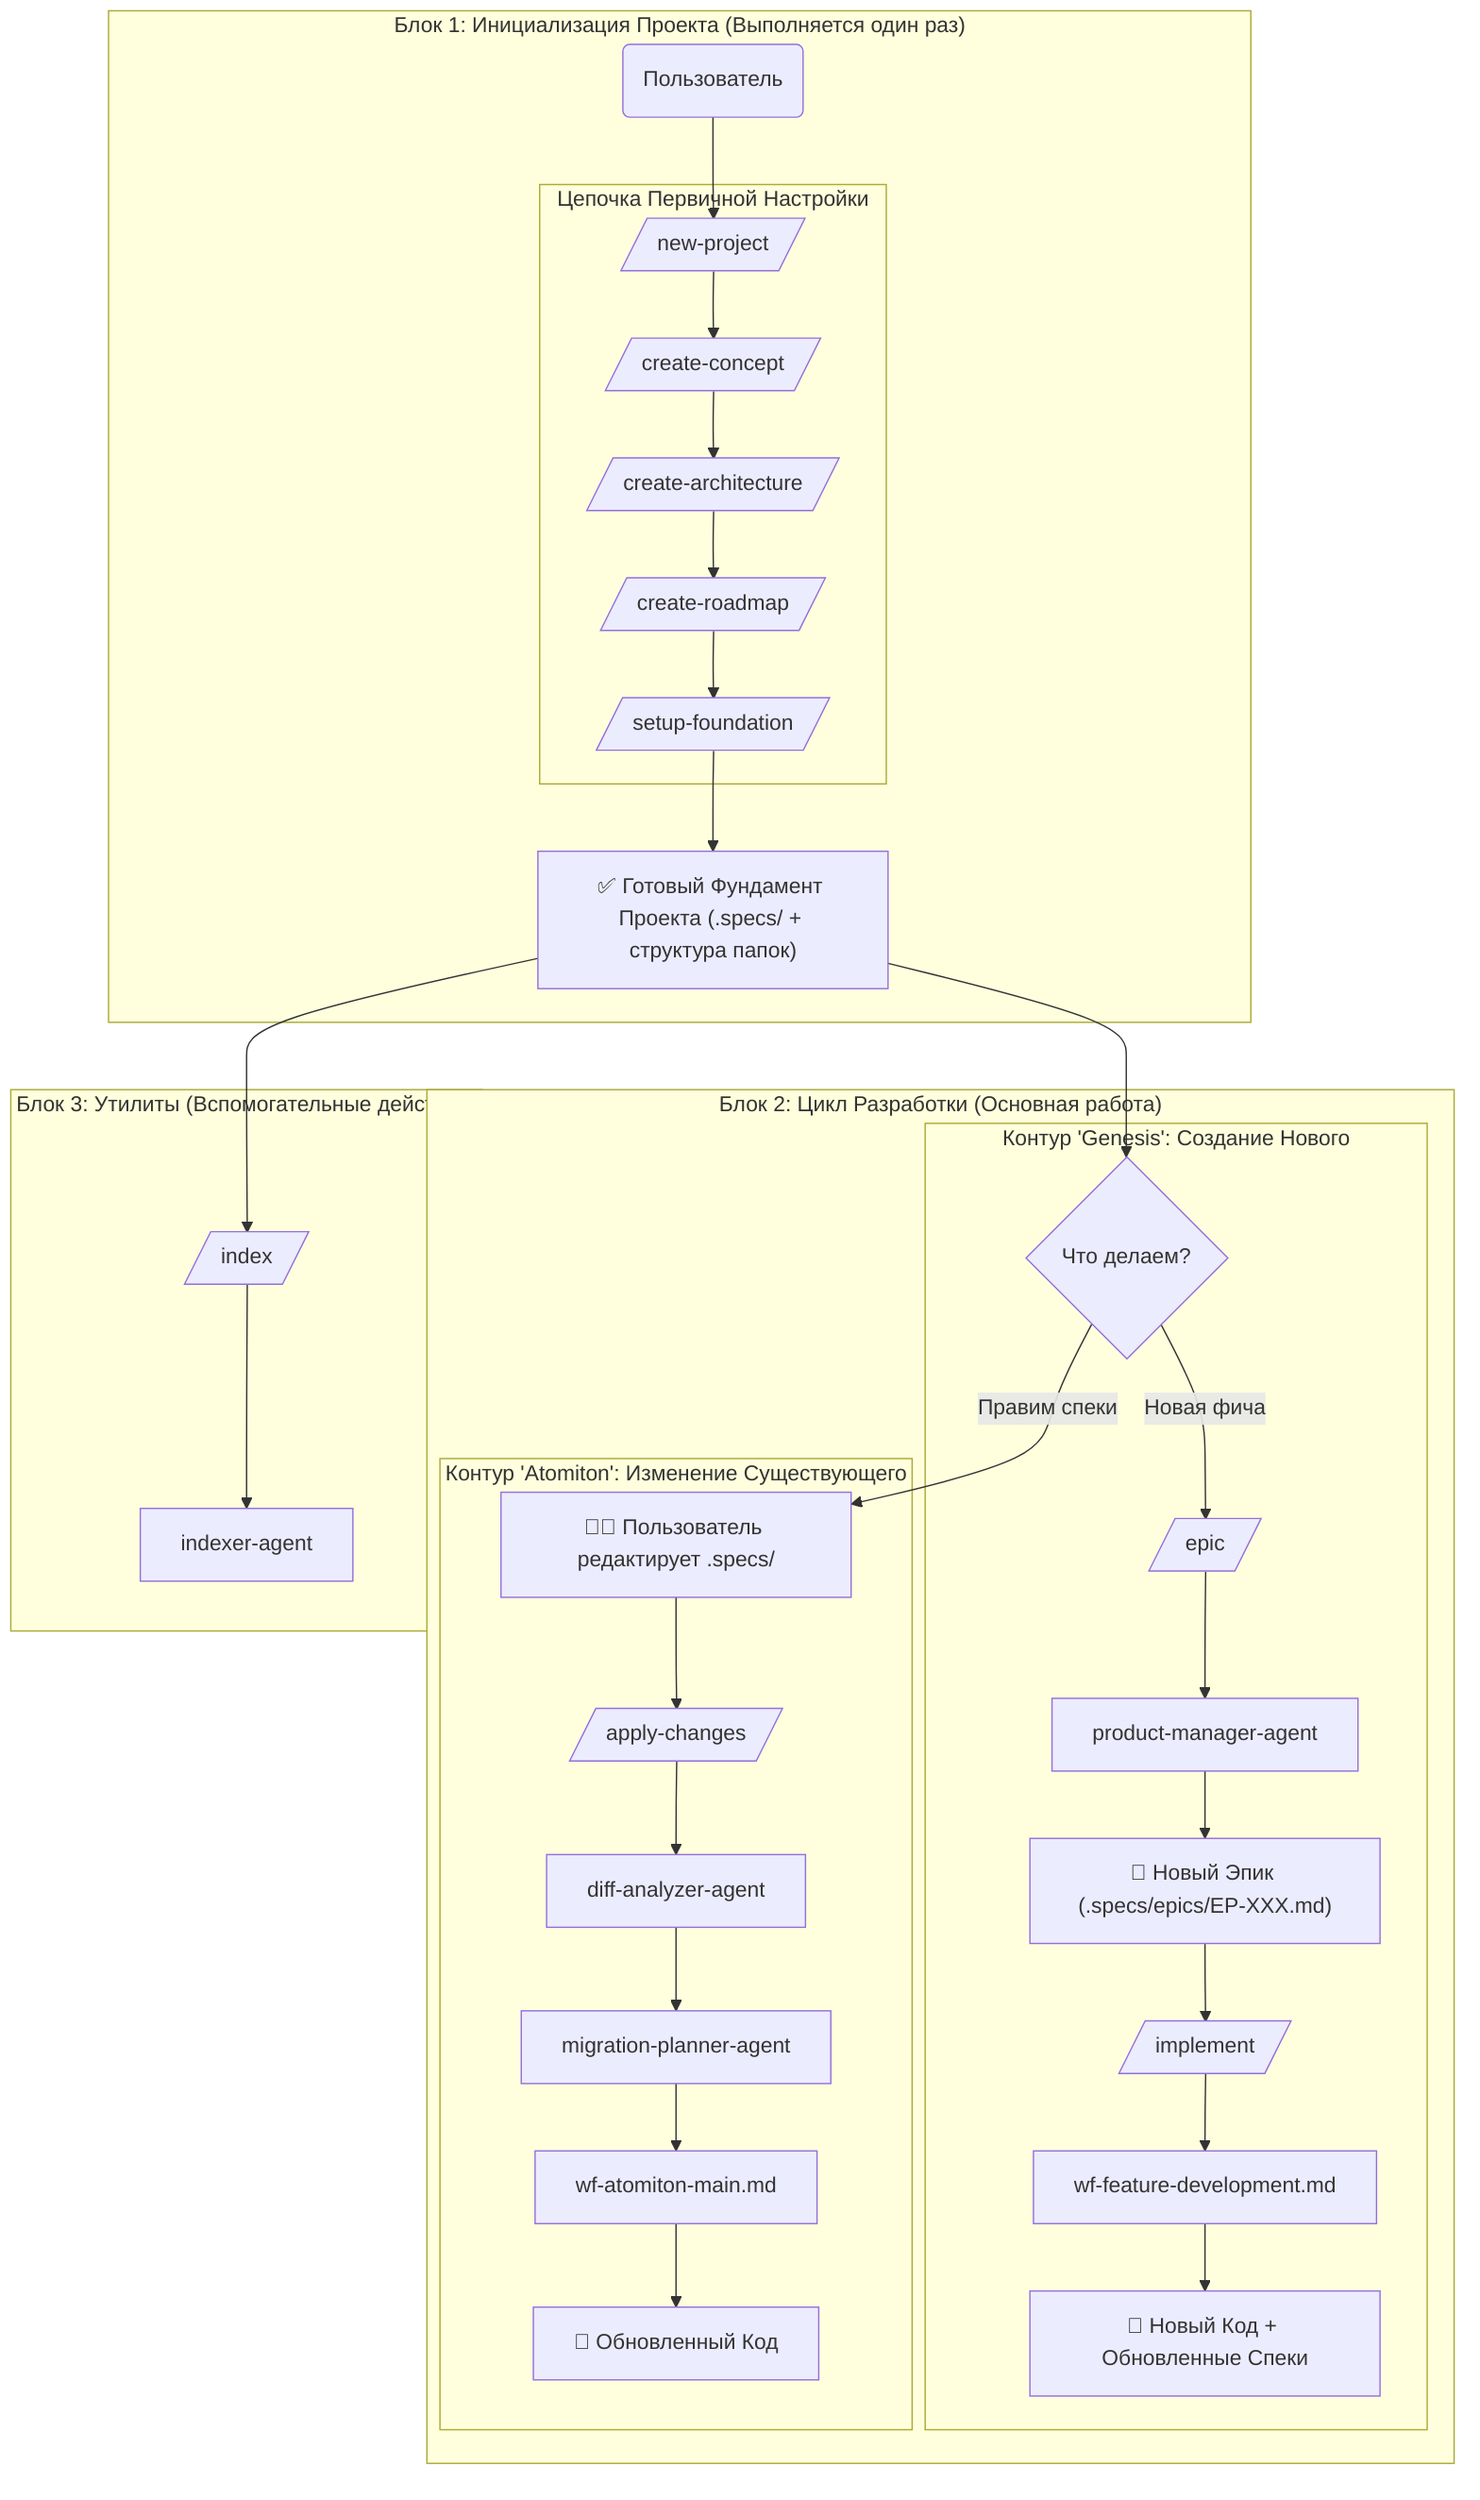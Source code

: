 graph TD
    subgraph "Блок 1: Инициализация Проекта (Выполняется один раз)"
        A(Пользователь) --> cmd1[/new-project/]
        subgraph "Цепочка Первичной Настройки"
            direction LR
            cmd1 --> cmd2[/create-concept/] --> cmd3[/create-architecture/] --> cmd4[/create-roadmap/] --> cmd5[/setup-foundation/]
        end
        cmd5 --> F["✅ Готовый Фундамент Проекта (.specs/ + структура папок)"]
    end

    subgraph "Блок 2: Цикл Разработки (Основная работа)"
        F --> G{Что делаем?}

        subgraph "Контур 'Genesis': Создание Нового"
            G -- Новая фича --> cmd6[/epic/]
            cmd6 --> ag_pm["product-manager-agent"]
            ag_pm --> H["📝 Новый Эпик (.specs/epics/EP-XXX.md)"]
            H --> cmd7[/implement/]
            cmd7 --> wf_genesis["wf-feature-development.md"]
            wf_genesis --> I["🚀 Новый Код + Обновленные Спеки"]
        end

        subgraph "Контур 'Atomiton': Изменение Существующего"
             G -- Правим спеки --> J["👨‍💻 Пользователь редактирует .specs/"]
             J --> cmd8[/apply-changes/]
             cmd8 --> ag_diff["diff-analyzer-agent"]
             ag_diff --> ag_m_planner["migration-planner-agent"]
             ag_m_planner --> wf_atomiton["wf-atomiton-main.md"]
             wf_atomiton --> K["🔧 Обновленный Код"]
        end
    end

    subgraph "Блок 3: Утилиты (Вспомогательные действия)"
         F --> cmd9[/index/]
         cmd9 --> ag_indexer["indexer-agent"]
    end